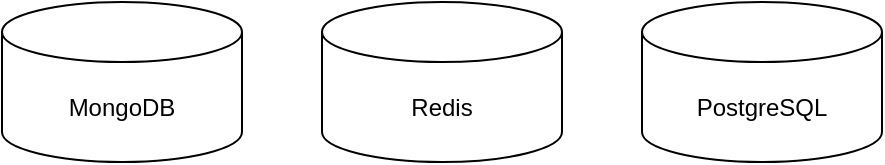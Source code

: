 <mxfile version="15.5.4" type="embed" pages="4"><diagram id="AB4daVmJqDIsnPS2i0us" name="Main"><mxGraphModel dx="744" dy="524" grid="1" gridSize="10" guides="1" tooltips="1" connect="1" arrows="1" fold="1" page="1" pageScale="1" pageWidth="850" pageHeight="1100" math="0" shadow="0"><root><mxCell id="0"/><mxCell id="1" parent="0"/><mxCell id="2" value="MongoDB" style="shape=cylinder3;whiteSpace=wrap;html=1;boundedLbl=1;backgroundOutline=1;size=15;" vertex="1" parent="1"><mxGeometry x="80" y="80" width="120" height="80" as="geometry"/></mxCell><mxCell id="3" value="Redis" style="shape=cylinder3;whiteSpace=wrap;html=1;boundedLbl=1;backgroundOutline=1;size=15;" vertex="1" parent="1"><mxGeometry x="240" y="80" width="120" height="80" as="geometry"/></mxCell><mxCell id="4" value="PostgreSQL" style="shape=cylinder3;whiteSpace=wrap;html=1;boundedLbl=1;backgroundOutline=1;size=15;" vertex="1" parent="1"><mxGeometry x="400" y="80" width="120" height="80" as="geometry"/></mxCell></root></mxGraphModel></diagram><diagram id="O3EZs3_6Dj8xObz-TM3K" name="MongoDB"><mxGraphModel dx="744" dy="524" grid="1" gridSize="10" guides="1" tooltips="1" connect="1" arrows="1" fold="1" page="1" pageScale="1" pageWidth="850" pageHeight="1100" math="0" shadow="0"><root><mxCell id="lrR3IPl-trmDoHFo-gHP-0"/><mxCell id="lrR3IPl-trmDoHFo-gHP-1" parent="lrR3IPl-trmDoHFo-gHP-0"/></root></mxGraphModel></diagram><diagram id="Nsd-eYcVat2O6jbiddUB" name="PostgreSQL"><mxGraphModel dx="744" dy="524" grid="1" gridSize="10" guides="1" tooltips="1" connect="1" arrows="1" fold="1" page="1" pageScale="1" pageWidth="850" pageHeight="1100" math="0" shadow="0"><root><mxCell id="05p3vTzFS2uBdkn_8n3d-0"/><mxCell id="05p3vTzFS2uBdkn_8n3d-1" parent="05p3vTzFS2uBdkn_8n3d-0"/></root></mxGraphModel></diagram><diagram id="gY7FSl0r-D3geit7laie" name="Redis"><mxGraphModel dx="744" dy="524" grid="1" gridSize="10" guides="1" tooltips="1" connect="1" arrows="1" fold="1" page="1" pageScale="1" pageWidth="850" pageHeight="1100" math="0" shadow="0"><root><mxCell id="ivVuLqqEB4y7jYGilH0K-0"/><mxCell id="ivVuLqqEB4y7jYGilH0K-1" parent="ivVuLqqEB4y7jYGilH0K-0"/></root></mxGraphModel></diagram></mxfile>